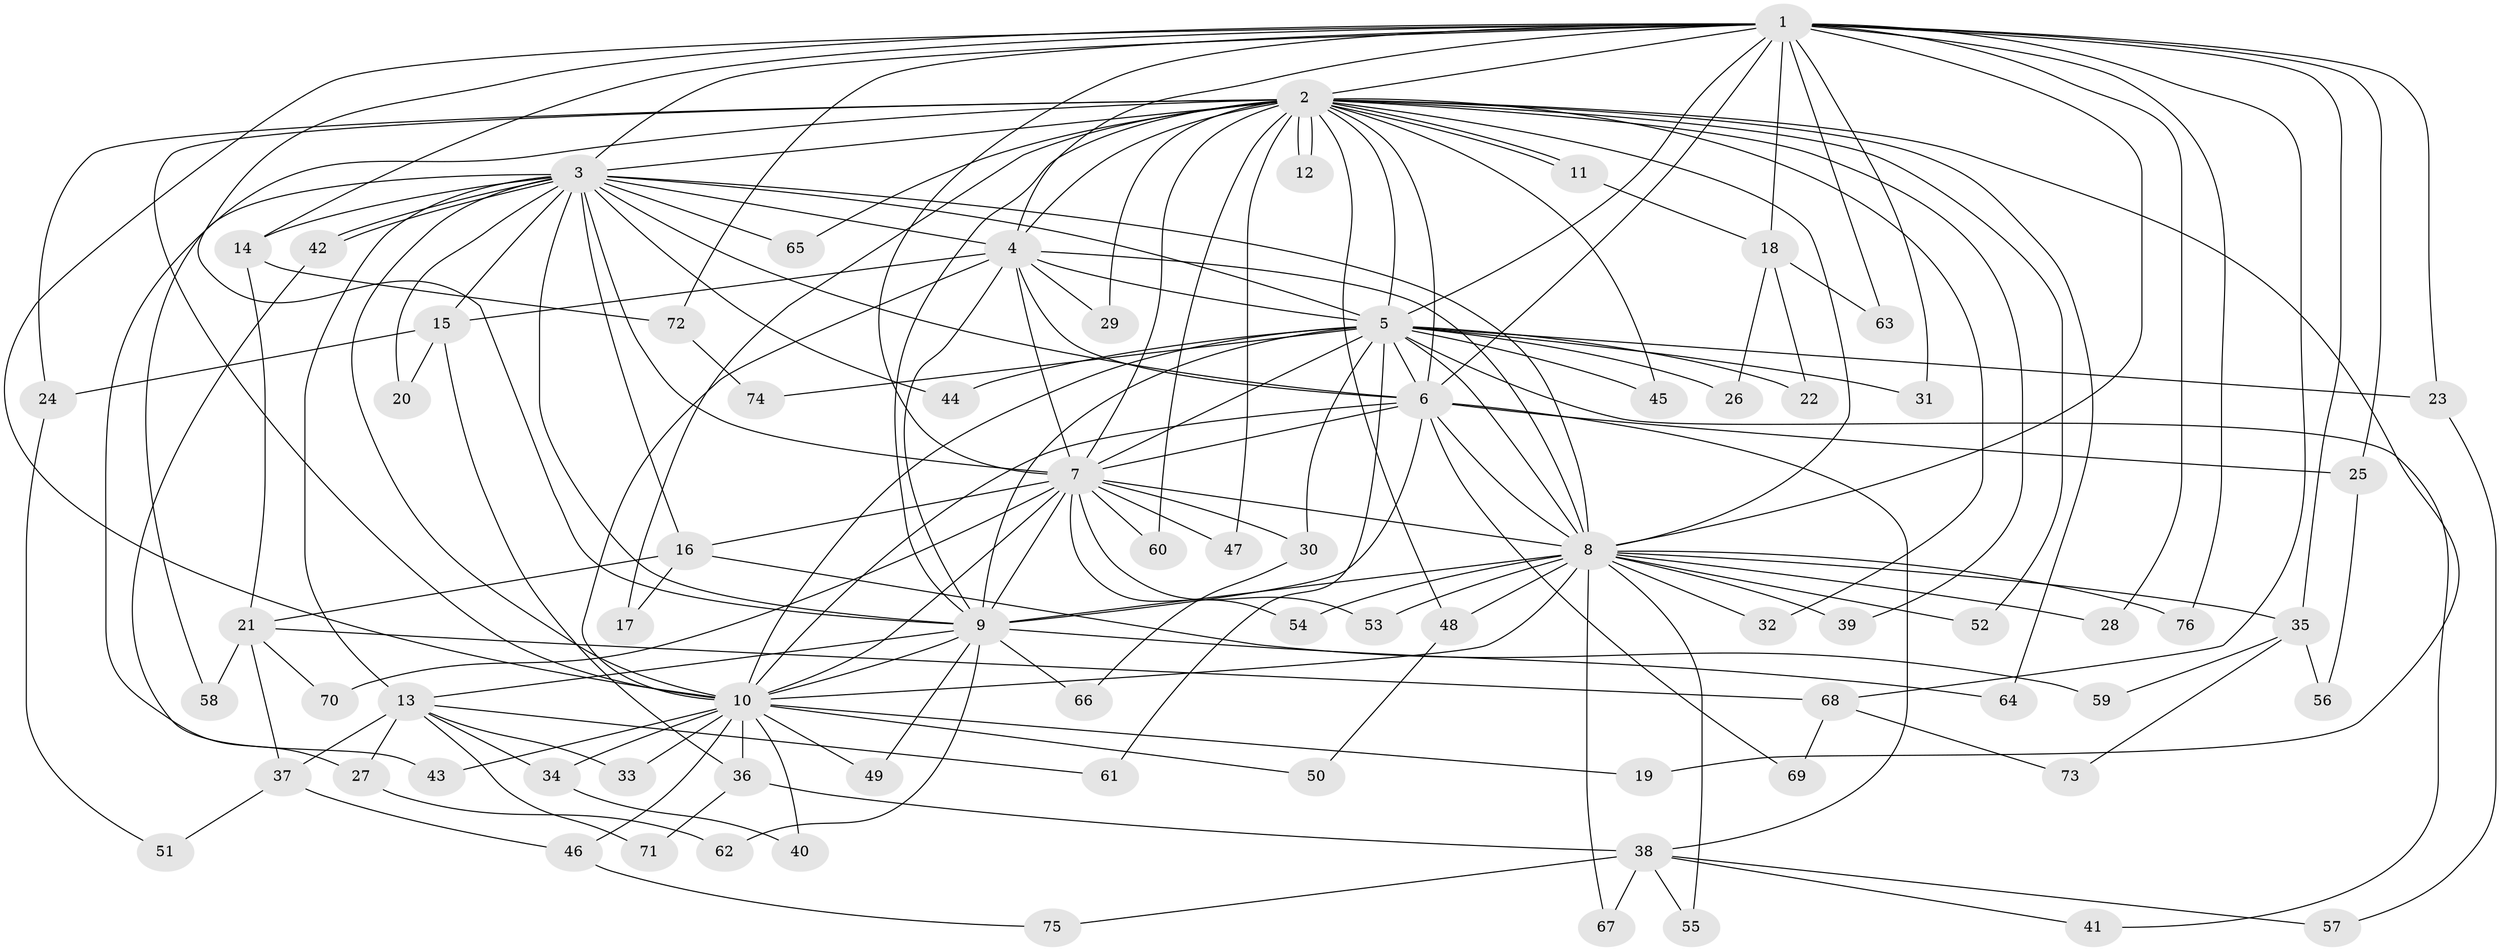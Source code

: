 // coarse degree distribution, {20: 0.021739130434782608, 16: 0.021739130434782608, 13: 0.043478260869565216, 8: 0.043478260869565216, 14: 0.021739130434782608, 2: 0.4782608695652174, 1: 0.021739130434782608, 10: 0.021739130434782608, 4: 0.06521739130434782, 5: 0.10869565217391304, 6: 0.021739130434782608, 3: 0.13043478260869565}
// Generated by graph-tools (version 1.1) at 2025/49/03/04/25 22:49:29]
// undirected, 76 vertices, 177 edges
graph export_dot {
  node [color=gray90,style=filled];
  1;
  2;
  3;
  4;
  5;
  6;
  7;
  8;
  9;
  10;
  11;
  12;
  13;
  14;
  15;
  16;
  17;
  18;
  19;
  20;
  21;
  22;
  23;
  24;
  25;
  26;
  27;
  28;
  29;
  30;
  31;
  32;
  33;
  34;
  35;
  36;
  37;
  38;
  39;
  40;
  41;
  42;
  43;
  44;
  45;
  46;
  47;
  48;
  49;
  50;
  51;
  52;
  53;
  54;
  55;
  56;
  57;
  58;
  59;
  60;
  61;
  62;
  63;
  64;
  65;
  66;
  67;
  68;
  69;
  70;
  71;
  72;
  73;
  74;
  75;
  76;
  1 -- 2;
  1 -- 3;
  1 -- 4;
  1 -- 5;
  1 -- 6;
  1 -- 7;
  1 -- 8;
  1 -- 9;
  1 -- 10;
  1 -- 14;
  1 -- 18;
  1 -- 23;
  1 -- 25;
  1 -- 28;
  1 -- 31;
  1 -- 35;
  1 -- 63;
  1 -- 68;
  1 -- 72;
  1 -- 76;
  2 -- 3;
  2 -- 4;
  2 -- 5;
  2 -- 6;
  2 -- 7;
  2 -- 8;
  2 -- 9;
  2 -- 10;
  2 -- 11;
  2 -- 11;
  2 -- 12;
  2 -- 12;
  2 -- 17;
  2 -- 19;
  2 -- 24;
  2 -- 27;
  2 -- 29;
  2 -- 32;
  2 -- 39;
  2 -- 45;
  2 -- 47;
  2 -- 48;
  2 -- 52;
  2 -- 60;
  2 -- 64;
  2 -- 65;
  3 -- 4;
  3 -- 5;
  3 -- 6;
  3 -- 7;
  3 -- 8;
  3 -- 9;
  3 -- 10;
  3 -- 13;
  3 -- 14;
  3 -- 15;
  3 -- 16;
  3 -- 20;
  3 -- 42;
  3 -- 42;
  3 -- 44;
  3 -- 58;
  3 -- 65;
  4 -- 5;
  4 -- 6;
  4 -- 7;
  4 -- 8;
  4 -- 9;
  4 -- 10;
  4 -- 15;
  4 -- 29;
  5 -- 6;
  5 -- 7;
  5 -- 8;
  5 -- 9;
  5 -- 10;
  5 -- 22;
  5 -- 23;
  5 -- 26;
  5 -- 30;
  5 -- 31;
  5 -- 41;
  5 -- 44;
  5 -- 45;
  5 -- 61;
  5 -- 74;
  6 -- 7;
  6 -- 8;
  6 -- 9;
  6 -- 10;
  6 -- 25;
  6 -- 38;
  6 -- 69;
  7 -- 8;
  7 -- 9;
  7 -- 10;
  7 -- 16;
  7 -- 30;
  7 -- 47;
  7 -- 53;
  7 -- 54;
  7 -- 60;
  7 -- 70;
  8 -- 9;
  8 -- 10;
  8 -- 28;
  8 -- 32;
  8 -- 35;
  8 -- 39;
  8 -- 48;
  8 -- 52;
  8 -- 53;
  8 -- 54;
  8 -- 55;
  8 -- 67;
  8 -- 76;
  9 -- 10;
  9 -- 13;
  9 -- 49;
  9 -- 62;
  9 -- 64;
  9 -- 66;
  10 -- 19;
  10 -- 33;
  10 -- 34;
  10 -- 36;
  10 -- 40;
  10 -- 43;
  10 -- 46;
  10 -- 49;
  10 -- 50;
  11 -- 18;
  13 -- 27;
  13 -- 33;
  13 -- 34;
  13 -- 37;
  13 -- 61;
  13 -- 71;
  14 -- 21;
  14 -- 72;
  15 -- 20;
  15 -- 24;
  15 -- 36;
  16 -- 17;
  16 -- 21;
  16 -- 59;
  18 -- 22;
  18 -- 26;
  18 -- 63;
  21 -- 37;
  21 -- 58;
  21 -- 68;
  21 -- 70;
  23 -- 57;
  24 -- 51;
  25 -- 56;
  27 -- 62;
  30 -- 66;
  34 -- 40;
  35 -- 56;
  35 -- 59;
  35 -- 73;
  36 -- 38;
  36 -- 71;
  37 -- 46;
  37 -- 51;
  38 -- 41;
  38 -- 55;
  38 -- 57;
  38 -- 67;
  38 -- 75;
  42 -- 43;
  46 -- 75;
  48 -- 50;
  68 -- 69;
  68 -- 73;
  72 -- 74;
}
